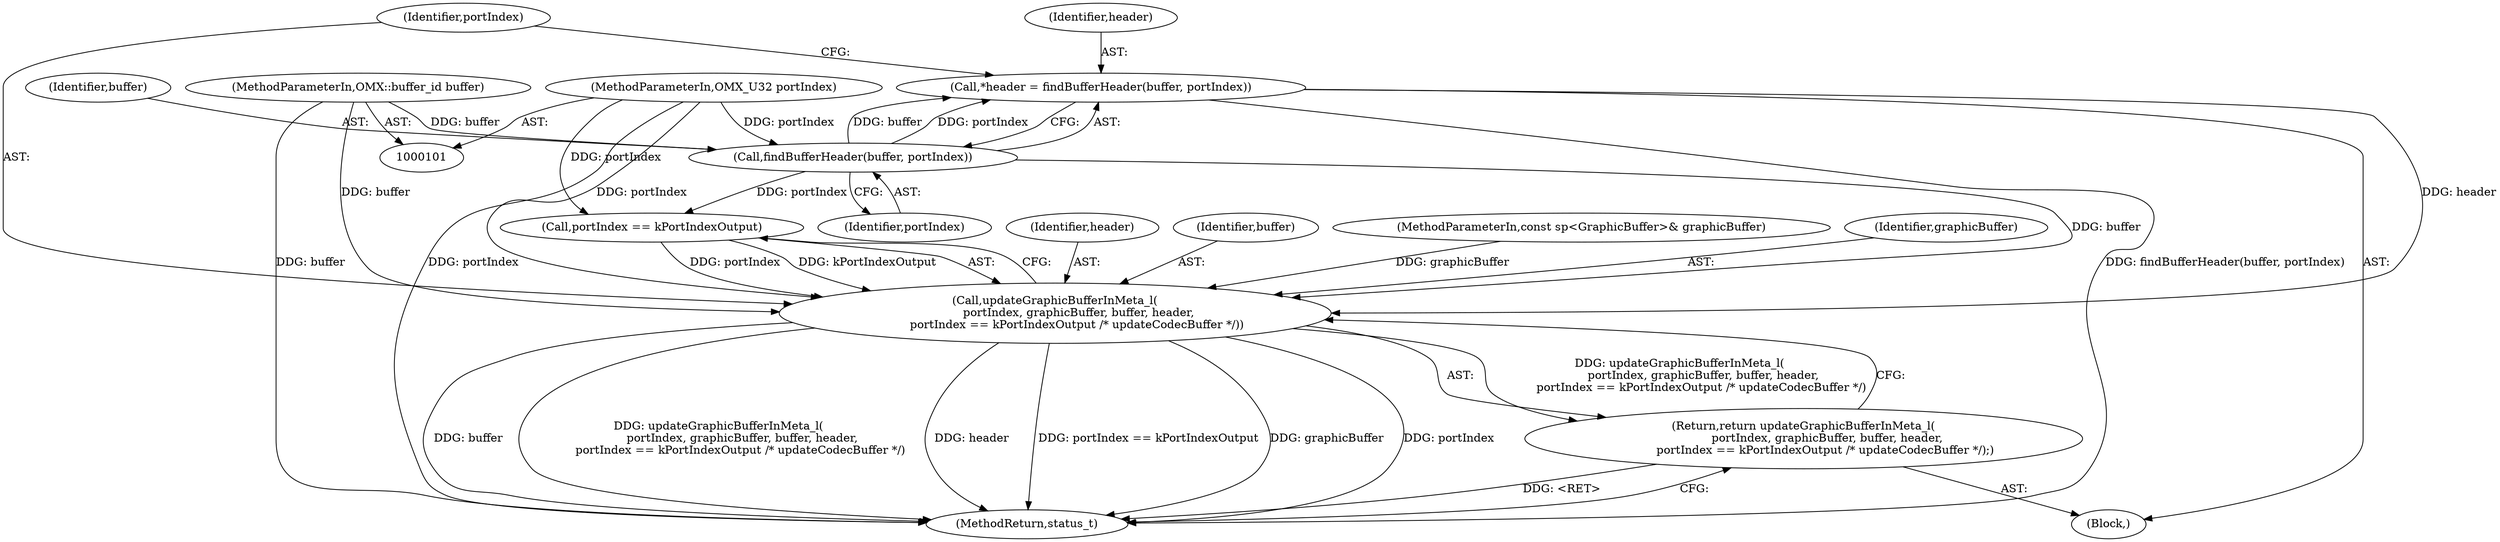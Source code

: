 digraph "0_Android_0f177948ae2640bfe4d70f8e4248e106406b3b0a_16@pointer" {
"1000108" [label="(Call,*header = findBufferHeader(buffer, portIndex))"];
"1000110" [label="(Call,findBufferHeader(buffer, portIndex))"];
"1000104" [label="(MethodParameterIn,OMX::buffer_id buffer)"];
"1000102" [label="(MethodParameterIn,OMX_U32 portIndex)"];
"1000114" [label="(Call,updateGraphicBufferInMeta_l(\n             portIndex, graphicBuffer, buffer, header,\n            portIndex == kPortIndexOutput /* updateCodecBuffer */))"];
"1000113" [label="(Return,return updateGraphicBufferInMeta_l(\n             portIndex, graphicBuffer, buffer, header,\n            portIndex == kPortIndexOutput /* updateCodecBuffer */);)"];
"1000115" [label="(Identifier,portIndex)"];
"1000118" [label="(Identifier,header)"];
"1000104" [label="(MethodParameterIn,OMX::buffer_id buffer)"];
"1000114" [label="(Call,updateGraphicBufferInMeta_l(\n             portIndex, graphicBuffer, buffer, header,\n            portIndex == kPortIndexOutput /* updateCodecBuffer */))"];
"1000109" [label="(Identifier,header)"];
"1000111" [label="(Identifier,buffer)"];
"1000117" [label="(Identifier,buffer)"];
"1000110" [label="(Call,findBufferHeader(buffer, portIndex))"];
"1000105" [label="(Block,)"];
"1000112" [label="(Identifier,portIndex)"];
"1000113" [label="(Return,return updateGraphicBufferInMeta_l(\n             portIndex, graphicBuffer, buffer, header,\n            portIndex == kPortIndexOutput /* updateCodecBuffer */);)"];
"1000103" [label="(MethodParameterIn,const sp<GraphicBuffer>& graphicBuffer)"];
"1000122" [label="(MethodReturn,status_t)"];
"1000102" [label="(MethodParameterIn,OMX_U32 portIndex)"];
"1000119" [label="(Call,portIndex == kPortIndexOutput)"];
"1000108" [label="(Call,*header = findBufferHeader(buffer, portIndex))"];
"1000116" [label="(Identifier,graphicBuffer)"];
"1000108" -> "1000105"  [label="AST: "];
"1000108" -> "1000110"  [label="CFG: "];
"1000109" -> "1000108"  [label="AST: "];
"1000110" -> "1000108"  [label="AST: "];
"1000115" -> "1000108"  [label="CFG: "];
"1000108" -> "1000122"  [label="DDG: findBufferHeader(buffer, portIndex)"];
"1000110" -> "1000108"  [label="DDG: buffer"];
"1000110" -> "1000108"  [label="DDG: portIndex"];
"1000108" -> "1000114"  [label="DDG: header"];
"1000110" -> "1000112"  [label="CFG: "];
"1000111" -> "1000110"  [label="AST: "];
"1000112" -> "1000110"  [label="AST: "];
"1000104" -> "1000110"  [label="DDG: buffer"];
"1000102" -> "1000110"  [label="DDG: portIndex"];
"1000110" -> "1000114"  [label="DDG: buffer"];
"1000110" -> "1000119"  [label="DDG: portIndex"];
"1000104" -> "1000101"  [label="AST: "];
"1000104" -> "1000122"  [label="DDG: buffer"];
"1000104" -> "1000114"  [label="DDG: buffer"];
"1000102" -> "1000101"  [label="AST: "];
"1000102" -> "1000122"  [label="DDG: portIndex"];
"1000102" -> "1000114"  [label="DDG: portIndex"];
"1000102" -> "1000119"  [label="DDG: portIndex"];
"1000114" -> "1000113"  [label="AST: "];
"1000114" -> "1000119"  [label="CFG: "];
"1000115" -> "1000114"  [label="AST: "];
"1000116" -> "1000114"  [label="AST: "];
"1000117" -> "1000114"  [label="AST: "];
"1000118" -> "1000114"  [label="AST: "];
"1000119" -> "1000114"  [label="AST: "];
"1000113" -> "1000114"  [label="CFG: "];
"1000114" -> "1000122"  [label="DDG: buffer"];
"1000114" -> "1000122"  [label="DDG: updateGraphicBufferInMeta_l(\n             portIndex, graphicBuffer, buffer, header,\n            portIndex == kPortIndexOutput /* updateCodecBuffer */)"];
"1000114" -> "1000122"  [label="DDG: header"];
"1000114" -> "1000122"  [label="DDG: portIndex == kPortIndexOutput"];
"1000114" -> "1000122"  [label="DDG: graphicBuffer"];
"1000114" -> "1000122"  [label="DDG: portIndex"];
"1000114" -> "1000113"  [label="DDG: updateGraphicBufferInMeta_l(\n             portIndex, graphicBuffer, buffer, header,\n            portIndex == kPortIndexOutput /* updateCodecBuffer */)"];
"1000119" -> "1000114"  [label="DDG: portIndex"];
"1000119" -> "1000114"  [label="DDG: kPortIndexOutput"];
"1000103" -> "1000114"  [label="DDG: graphicBuffer"];
"1000113" -> "1000105"  [label="AST: "];
"1000122" -> "1000113"  [label="CFG: "];
"1000113" -> "1000122"  [label="DDG: <RET>"];
}
